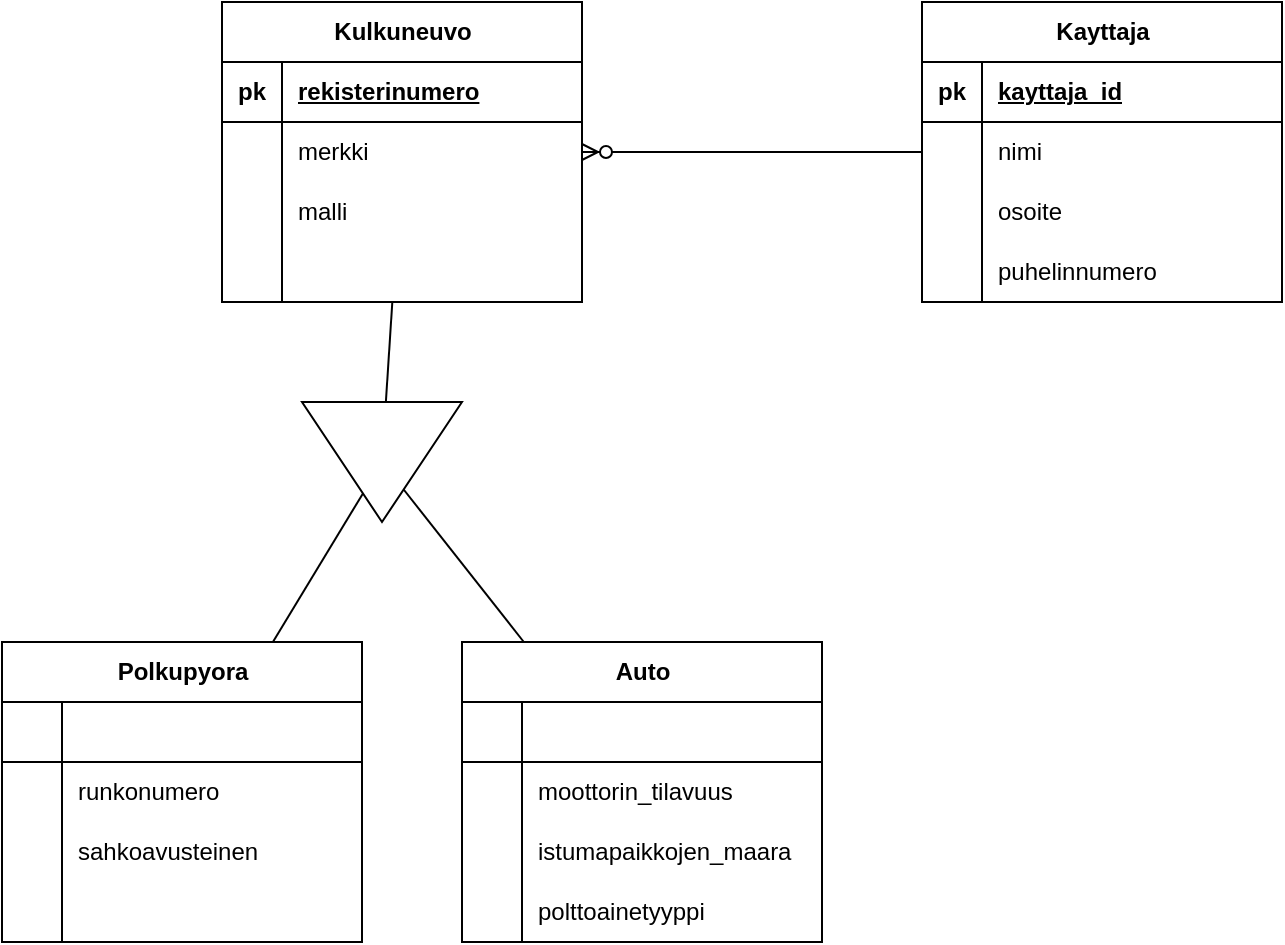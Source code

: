 <mxfile version="23.1.5" type="device">
  <diagram id="R2lEEEUBdFMjLlhIrx00" name="Page-1">
    <mxGraphModel dx="988" dy="592" grid="1" gridSize="10" guides="1" tooltips="1" connect="1" arrows="1" fold="1" page="1" pageScale="1" pageWidth="850" pageHeight="1100" math="0" shadow="0" extFonts="Permanent Marker^https://fonts.googleapis.com/css?family=Permanent+Marker">
      <root>
        <mxCell id="0" />
        <mxCell id="1" parent="0" />
        <mxCell id="cQELI-GNRTg36UzDndMn-18" value="Auto" style="shape=table;startSize=30;container=1;collapsible=1;childLayout=tableLayout;fixedRows=1;rowLines=0;fontStyle=1;align=center;resizeLast=1;html=1;" parent="1" vertex="1">
          <mxGeometry x="330" y="360" width="180" height="150" as="geometry" />
        </mxCell>
        <mxCell id="cQELI-GNRTg36UzDndMn-19" value="" style="shape=tableRow;horizontal=0;startSize=0;swimlaneHead=0;swimlaneBody=0;fillColor=none;collapsible=0;dropTarget=0;points=[[0,0.5],[1,0.5]];portConstraint=eastwest;top=0;left=0;right=0;bottom=1;" parent="cQELI-GNRTg36UzDndMn-18" vertex="1">
          <mxGeometry y="30" width="180" height="30" as="geometry" />
        </mxCell>
        <mxCell id="cQELI-GNRTg36UzDndMn-20" value="" style="shape=partialRectangle;connectable=0;fillColor=none;top=0;left=0;bottom=0;right=0;fontStyle=1;overflow=hidden;whiteSpace=wrap;html=1;" parent="cQELI-GNRTg36UzDndMn-19" vertex="1">
          <mxGeometry width="30" height="30" as="geometry">
            <mxRectangle width="30" height="30" as="alternateBounds" />
          </mxGeometry>
        </mxCell>
        <mxCell id="cQELI-GNRTg36UzDndMn-21" value="" style="shape=partialRectangle;connectable=0;fillColor=none;top=0;left=0;bottom=0;right=0;align=left;spacingLeft=6;fontStyle=5;overflow=hidden;whiteSpace=wrap;html=1;" parent="cQELI-GNRTg36UzDndMn-19" vertex="1">
          <mxGeometry x="30" width="150" height="30" as="geometry">
            <mxRectangle width="150" height="30" as="alternateBounds" />
          </mxGeometry>
        </mxCell>
        <mxCell id="cQELI-GNRTg36UzDndMn-22" value="" style="shape=tableRow;horizontal=0;startSize=0;swimlaneHead=0;swimlaneBody=0;fillColor=none;collapsible=0;dropTarget=0;points=[[0,0.5],[1,0.5]];portConstraint=eastwest;top=0;left=0;right=0;bottom=0;" parent="cQELI-GNRTg36UzDndMn-18" vertex="1">
          <mxGeometry y="60" width="180" height="30" as="geometry" />
        </mxCell>
        <mxCell id="cQELI-GNRTg36UzDndMn-23" value="" style="shape=partialRectangle;connectable=0;fillColor=none;top=0;left=0;bottom=0;right=0;editable=1;overflow=hidden;whiteSpace=wrap;html=1;" parent="cQELI-GNRTg36UzDndMn-22" vertex="1">
          <mxGeometry width="30" height="30" as="geometry">
            <mxRectangle width="30" height="30" as="alternateBounds" />
          </mxGeometry>
        </mxCell>
        <mxCell id="cQELI-GNRTg36UzDndMn-24" value="moottorin_tilavuus" style="shape=partialRectangle;connectable=0;fillColor=none;top=0;left=0;bottom=0;right=0;align=left;spacingLeft=6;overflow=hidden;whiteSpace=wrap;html=1;" parent="cQELI-GNRTg36UzDndMn-22" vertex="1">
          <mxGeometry x="30" width="150" height="30" as="geometry">
            <mxRectangle width="150" height="30" as="alternateBounds" />
          </mxGeometry>
        </mxCell>
        <mxCell id="cQELI-GNRTg36UzDndMn-25" value="" style="shape=tableRow;horizontal=0;startSize=0;swimlaneHead=0;swimlaneBody=0;fillColor=none;collapsible=0;dropTarget=0;points=[[0,0.5],[1,0.5]];portConstraint=eastwest;top=0;left=0;right=0;bottom=0;" parent="cQELI-GNRTg36UzDndMn-18" vertex="1">
          <mxGeometry y="90" width="180" height="30" as="geometry" />
        </mxCell>
        <mxCell id="cQELI-GNRTg36UzDndMn-26" value="" style="shape=partialRectangle;connectable=0;fillColor=none;top=0;left=0;bottom=0;right=0;editable=1;overflow=hidden;whiteSpace=wrap;html=1;" parent="cQELI-GNRTg36UzDndMn-25" vertex="1">
          <mxGeometry width="30" height="30" as="geometry">
            <mxRectangle width="30" height="30" as="alternateBounds" />
          </mxGeometry>
        </mxCell>
        <mxCell id="cQELI-GNRTg36UzDndMn-27" value="istumapaikkojen_maara" style="shape=partialRectangle;connectable=0;fillColor=none;top=0;left=0;bottom=0;right=0;align=left;spacingLeft=6;overflow=hidden;whiteSpace=wrap;html=1;" parent="cQELI-GNRTg36UzDndMn-25" vertex="1">
          <mxGeometry x="30" width="150" height="30" as="geometry">
            <mxRectangle width="150" height="30" as="alternateBounds" />
          </mxGeometry>
        </mxCell>
        <mxCell id="cQELI-GNRTg36UzDndMn-28" value="" style="shape=tableRow;horizontal=0;startSize=0;swimlaneHead=0;swimlaneBody=0;fillColor=none;collapsible=0;dropTarget=0;points=[[0,0.5],[1,0.5]];portConstraint=eastwest;top=0;left=0;right=0;bottom=0;" parent="cQELI-GNRTg36UzDndMn-18" vertex="1">
          <mxGeometry y="120" width="180" height="30" as="geometry" />
        </mxCell>
        <mxCell id="cQELI-GNRTg36UzDndMn-29" value="" style="shape=partialRectangle;connectable=0;fillColor=none;top=0;left=0;bottom=0;right=0;editable=1;overflow=hidden;whiteSpace=wrap;html=1;" parent="cQELI-GNRTg36UzDndMn-28" vertex="1">
          <mxGeometry width="30" height="30" as="geometry">
            <mxRectangle width="30" height="30" as="alternateBounds" />
          </mxGeometry>
        </mxCell>
        <mxCell id="cQELI-GNRTg36UzDndMn-30" value="polttoainetyyppi" style="shape=partialRectangle;connectable=0;fillColor=none;top=0;left=0;bottom=0;right=0;align=left;spacingLeft=6;overflow=hidden;whiteSpace=wrap;html=1;" parent="cQELI-GNRTg36UzDndMn-28" vertex="1">
          <mxGeometry x="30" width="150" height="30" as="geometry">
            <mxRectangle width="150" height="30" as="alternateBounds" />
          </mxGeometry>
        </mxCell>
        <mxCell id="cQELI-GNRTg36UzDndMn-31" value="Polkupyora" style="shape=table;startSize=30;container=1;collapsible=1;childLayout=tableLayout;fixedRows=1;rowLines=0;fontStyle=1;align=center;resizeLast=1;html=1;" parent="1" vertex="1">
          <mxGeometry x="100" y="360" width="180" height="150" as="geometry" />
        </mxCell>
        <mxCell id="cQELI-GNRTg36UzDndMn-32" value="" style="shape=tableRow;horizontal=0;startSize=0;swimlaneHead=0;swimlaneBody=0;fillColor=none;collapsible=0;dropTarget=0;points=[[0,0.5],[1,0.5]];portConstraint=eastwest;top=0;left=0;right=0;bottom=1;" parent="cQELI-GNRTg36UzDndMn-31" vertex="1">
          <mxGeometry y="30" width="180" height="30" as="geometry" />
        </mxCell>
        <mxCell id="cQELI-GNRTg36UzDndMn-33" value="" style="shape=partialRectangle;connectable=0;fillColor=none;top=0;left=0;bottom=0;right=0;fontStyle=1;overflow=hidden;whiteSpace=wrap;html=1;" parent="cQELI-GNRTg36UzDndMn-32" vertex="1">
          <mxGeometry width="30" height="30" as="geometry">
            <mxRectangle width="30" height="30" as="alternateBounds" />
          </mxGeometry>
        </mxCell>
        <mxCell id="cQELI-GNRTg36UzDndMn-34" value="" style="shape=partialRectangle;connectable=0;fillColor=none;top=0;left=0;bottom=0;right=0;align=left;spacingLeft=6;fontStyle=5;overflow=hidden;whiteSpace=wrap;html=1;" parent="cQELI-GNRTg36UzDndMn-32" vertex="1">
          <mxGeometry x="30" width="150" height="30" as="geometry">
            <mxRectangle width="150" height="30" as="alternateBounds" />
          </mxGeometry>
        </mxCell>
        <mxCell id="cQELI-GNRTg36UzDndMn-35" value="" style="shape=tableRow;horizontal=0;startSize=0;swimlaneHead=0;swimlaneBody=0;fillColor=none;collapsible=0;dropTarget=0;points=[[0,0.5],[1,0.5]];portConstraint=eastwest;top=0;left=0;right=0;bottom=0;" parent="cQELI-GNRTg36UzDndMn-31" vertex="1">
          <mxGeometry y="60" width="180" height="30" as="geometry" />
        </mxCell>
        <mxCell id="cQELI-GNRTg36UzDndMn-36" value="" style="shape=partialRectangle;connectable=0;fillColor=none;top=0;left=0;bottom=0;right=0;editable=1;overflow=hidden;whiteSpace=wrap;html=1;" parent="cQELI-GNRTg36UzDndMn-35" vertex="1">
          <mxGeometry width="30" height="30" as="geometry">
            <mxRectangle width="30" height="30" as="alternateBounds" />
          </mxGeometry>
        </mxCell>
        <mxCell id="cQELI-GNRTg36UzDndMn-37" value="runkonumero" style="shape=partialRectangle;connectable=0;fillColor=none;top=0;left=0;bottom=0;right=0;align=left;spacingLeft=6;overflow=hidden;whiteSpace=wrap;html=1;" parent="cQELI-GNRTg36UzDndMn-35" vertex="1">
          <mxGeometry x="30" width="150" height="30" as="geometry">
            <mxRectangle width="150" height="30" as="alternateBounds" />
          </mxGeometry>
        </mxCell>
        <mxCell id="cQELI-GNRTg36UzDndMn-38" value="" style="shape=tableRow;horizontal=0;startSize=0;swimlaneHead=0;swimlaneBody=0;fillColor=none;collapsible=0;dropTarget=0;points=[[0,0.5],[1,0.5]];portConstraint=eastwest;top=0;left=0;right=0;bottom=0;" parent="cQELI-GNRTg36UzDndMn-31" vertex="1">
          <mxGeometry y="90" width="180" height="30" as="geometry" />
        </mxCell>
        <mxCell id="cQELI-GNRTg36UzDndMn-39" value="" style="shape=partialRectangle;connectable=0;fillColor=none;top=0;left=0;bottom=0;right=0;editable=1;overflow=hidden;whiteSpace=wrap;html=1;" parent="cQELI-GNRTg36UzDndMn-38" vertex="1">
          <mxGeometry width="30" height="30" as="geometry">
            <mxRectangle width="30" height="30" as="alternateBounds" />
          </mxGeometry>
        </mxCell>
        <mxCell id="cQELI-GNRTg36UzDndMn-40" value="sahkoavusteinen" style="shape=partialRectangle;connectable=0;fillColor=none;top=0;left=0;bottom=0;right=0;align=left;spacingLeft=6;overflow=hidden;whiteSpace=wrap;html=1;" parent="cQELI-GNRTg36UzDndMn-38" vertex="1">
          <mxGeometry x="30" width="150" height="30" as="geometry">
            <mxRectangle width="150" height="30" as="alternateBounds" />
          </mxGeometry>
        </mxCell>
        <mxCell id="cQELI-GNRTg36UzDndMn-41" value="" style="shape=tableRow;horizontal=0;startSize=0;swimlaneHead=0;swimlaneBody=0;fillColor=none;collapsible=0;dropTarget=0;points=[[0,0.5],[1,0.5]];portConstraint=eastwest;top=0;left=0;right=0;bottom=0;" parent="cQELI-GNRTg36UzDndMn-31" vertex="1">
          <mxGeometry y="120" width="180" height="30" as="geometry" />
        </mxCell>
        <mxCell id="cQELI-GNRTg36UzDndMn-42" value="" style="shape=partialRectangle;connectable=0;fillColor=none;top=0;left=0;bottom=0;right=0;editable=1;overflow=hidden;whiteSpace=wrap;html=1;" parent="cQELI-GNRTg36UzDndMn-41" vertex="1">
          <mxGeometry width="30" height="30" as="geometry">
            <mxRectangle width="30" height="30" as="alternateBounds" />
          </mxGeometry>
        </mxCell>
        <mxCell id="cQELI-GNRTg36UzDndMn-43" value="" style="shape=partialRectangle;connectable=0;fillColor=none;top=0;left=0;bottom=0;right=0;align=left;spacingLeft=6;overflow=hidden;whiteSpace=wrap;html=1;" parent="cQELI-GNRTg36UzDndMn-41" vertex="1">
          <mxGeometry x="30" width="150" height="30" as="geometry">
            <mxRectangle width="150" height="30" as="alternateBounds" />
          </mxGeometry>
        </mxCell>
        <mxCell id="cQELI-GNRTg36UzDndMn-44" value="Kulkuneuvo" style="shape=table;startSize=30;container=1;collapsible=1;childLayout=tableLayout;fixedRows=1;rowLines=0;fontStyle=1;align=center;resizeLast=1;html=1;" parent="1" vertex="1">
          <mxGeometry x="210" y="40" width="180" height="150" as="geometry" />
        </mxCell>
        <mxCell id="cQELI-GNRTg36UzDndMn-45" value="" style="shape=tableRow;horizontal=0;startSize=0;swimlaneHead=0;swimlaneBody=0;fillColor=none;collapsible=0;dropTarget=0;points=[[0,0.5],[1,0.5]];portConstraint=eastwest;top=0;left=0;right=0;bottom=1;" parent="cQELI-GNRTg36UzDndMn-44" vertex="1">
          <mxGeometry y="30" width="180" height="30" as="geometry" />
        </mxCell>
        <mxCell id="cQELI-GNRTg36UzDndMn-46" value="pk" style="shape=partialRectangle;connectable=0;fillColor=none;top=0;left=0;bottom=0;right=0;fontStyle=1;overflow=hidden;whiteSpace=wrap;html=1;" parent="cQELI-GNRTg36UzDndMn-45" vertex="1">
          <mxGeometry width="30" height="30" as="geometry">
            <mxRectangle width="30" height="30" as="alternateBounds" />
          </mxGeometry>
        </mxCell>
        <mxCell id="cQELI-GNRTg36UzDndMn-47" value="rekisterinumero" style="shape=partialRectangle;connectable=0;fillColor=none;top=0;left=0;bottom=0;right=0;align=left;spacingLeft=6;fontStyle=5;overflow=hidden;whiteSpace=wrap;html=1;" parent="cQELI-GNRTg36UzDndMn-45" vertex="1">
          <mxGeometry x="30" width="150" height="30" as="geometry">
            <mxRectangle width="150" height="30" as="alternateBounds" />
          </mxGeometry>
        </mxCell>
        <mxCell id="cQELI-GNRTg36UzDndMn-48" value="" style="shape=tableRow;horizontal=0;startSize=0;swimlaneHead=0;swimlaneBody=0;fillColor=none;collapsible=0;dropTarget=0;points=[[0,0.5],[1,0.5]];portConstraint=eastwest;top=0;left=0;right=0;bottom=0;" parent="cQELI-GNRTg36UzDndMn-44" vertex="1">
          <mxGeometry y="60" width="180" height="30" as="geometry" />
        </mxCell>
        <mxCell id="cQELI-GNRTg36UzDndMn-49" value="" style="shape=partialRectangle;connectable=0;fillColor=none;top=0;left=0;bottom=0;right=0;editable=1;overflow=hidden;whiteSpace=wrap;html=1;" parent="cQELI-GNRTg36UzDndMn-48" vertex="1">
          <mxGeometry width="30" height="30" as="geometry">
            <mxRectangle width="30" height="30" as="alternateBounds" />
          </mxGeometry>
        </mxCell>
        <mxCell id="cQELI-GNRTg36UzDndMn-50" value="merkki" style="shape=partialRectangle;connectable=0;fillColor=none;top=0;left=0;bottom=0;right=0;align=left;spacingLeft=6;overflow=hidden;whiteSpace=wrap;html=1;" parent="cQELI-GNRTg36UzDndMn-48" vertex="1">
          <mxGeometry x="30" width="150" height="30" as="geometry">
            <mxRectangle width="150" height="30" as="alternateBounds" />
          </mxGeometry>
        </mxCell>
        <mxCell id="cQELI-GNRTg36UzDndMn-51" value="" style="shape=tableRow;horizontal=0;startSize=0;swimlaneHead=0;swimlaneBody=0;fillColor=none;collapsible=0;dropTarget=0;points=[[0,0.5],[1,0.5]];portConstraint=eastwest;top=0;left=0;right=0;bottom=0;" parent="cQELI-GNRTg36UzDndMn-44" vertex="1">
          <mxGeometry y="90" width="180" height="30" as="geometry" />
        </mxCell>
        <mxCell id="cQELI-GNRTg36UzDndMn-52" value="" style="shape=partialRectangle;connectable=0;fillColor=none;top=0;left=0;bottom=0;right=0;editable=1;overflow=hidden;whiteSpace=wrap;html=1;" parent="cQELI-GNRTg36UzDndMn-51" vertex="1">
          <mxGeometry width="30" height="30" as="geometry">
            <mxRectangle width="30" height="30" as="alternateBounds" />
          </mxGeometry>
        </mxCell>
        <mxCell id="cQELI-GNRTg36UzDndMn-53" value="malli" style="shape=partialRectangle;connectable=0;fillColor=none;top=0;left=0;bottom=0;right=0;align=left;spacingLeft=6;overflow=hidden;whiteSpace=wrap;html=1;" parent="cQELI-GNRTg36UzDndMn-51" vertex="1">
          <mxGeometry x="30" width="150" height="30" as="geometry">
            <mxRectangle width="150" height="30" as="alternateBounds" />
          </mxGeometry>
        </mxCell>
        <mxCell id="cQELI-GNRTg36UzDndMn-54" value="" style="shape=tableRow;horizontal=0;startSize=0;swimlaneHead=0;swimlaneBody=0;fillColor=none;collapsible=0;dropTarget=0;points=[[0,0.5],[1,0.5]];portConstraint=eastwest;top=0;left=0;right=0;bottom=0;" parent="cQELI-GNRTg36UzDndMn-44" vertex="1">
          <mxGeometry y="120" width="180" height="30" as="geometry" />
        </mxCell>
        <mxCell id="cQELI-GNRTg36UzDndMn-55" value="" style="shape=partialRectangle;connectable=0;fillColor=none;top=0;left=0;bottom=0;right=0;editable=1;overflow=hidden;whiteSpace=wrap;html=1;" parent="cQELI-GNRTg36UzDndMn-54" vertex="1">
          <mxGeometry width="30" height="30" as="geometry">
            <mxRectangle width="30" height="30" as="alternateBounds" />
          </mxGeometry>
        </mxCell>
        <mxCell id="cQELI-GNRTg36UzDndMn-56" value="" style="shape=partialRectangle;connectable=0;fillColor=none;top=0;left=0;bottom=0;right=0;align=left;spacingLeft=6;overflow=hidden;whiteSpace=wrap;html=1;" parent="cQELI-GNRTg36UzDndMn-54" vertex="1">
          <mxGeometry x="30" width="150" height="30" as="geometry">
            <mxRectangle width="150" height="30" as="alternateBounds" />
          </mxGeometry>
        </mxCell>
        <mxCell id="cQELI-GNRTg36UzDndMn-57" value="" style="triangle;whiteSpace=wrap;html=1;rotation=90;" parent="1" vertex="1">
          <mxGeometry x="260" y="230" width="60" height="80" as="geometry" />
        </mxCell>
        <mxCell id="cQELI-GNRTg36UzDndMn-58" value="" style="endArrow=none;html=1;rounded=0;" parent="1" source="cQELI-GNRTg36UzDndMn-57" target="cQELI-GNRTg36UzDndMn-44" edge="1">
          <mxGeometry relative="1" as="geometry">
            <mxPoint x="390" y="270" as="sourcePoint" />
            <mxPoint x="550" y="270" as="targetPoint" />
          </mxGeometry>
        </mxCell>
        <mxCell id="cQELI-GNRTg36UzDndMn-59" value="" style="endArrow=none;html=1;rounded=0;" parent="1" source="cQELI-GNRTg36UzDndMn-57" target="cQELI-GNRTg36UzDndMn-31" edge="1">
          <mxGeometry relative="1" as="geometry">
            <mxPoint x="302" y="250" as="sourcePoint" />
            <mxPoint x="305" y="200" as="targetPoint" />
          </mxGeometry>
        </mxCell>
        <mxCell id="cQELI-GNRTg36UzDndMn-60" value="" style="endArrow=none;html=1;rounded=0;" parent="1" source="cQELI-GNRTg36UzDndMn-57" target="cQELI-GNRTg36UzDndMn-18" edge="1">
          <mxGeometry relative="1" as="geometry">
            <mxPoint x="312" y="260" as="sourcePoint" />
            <mxPoint x="315" y="210" as="targetPoint" />
          </mxGeometry>
        </mxCell>
        <mxCell id="cQELI-GNRTg36UzDndMn-61" value="Kayttaja" style="shape=table;startSize=30;container=1;collapsible=1;childLayout=tableLayout;fixedRows=1;rowLines=0;fontStyle=1;align=center;resizeLast=1;html=1;" parent="1" vertex="1">
          <mxGeometry x="560" y="40" width="180" height="150" as="geometry" />
        </mxCell>
        <mxCell id="cQELI-GNRTg36UzDndMn-62" value="" style="shape=tableRow;horizontal=0;startSize=0;swimlaneHead=0;swimlaneBody=0;fillColor=none;collapsible=0;dropTarget=0;points=[[0,0.5],[1,0.5]];portConstraint=eastwest;top=0;left=0;right=0;bottom=1;" parent="cQELI-GNRTg36UzDndMn-61" vertex="1">
          <mxGeometry y="30" width="180" height="30" as="geometry" />
        </mxCell>
        <mxCell id="cQELI-GNRTg36UzDndMn-63" value="pk" style="shape=partialRectangle;connectable=0;fillColor=none;top=0;left=0;bottom=0;right=0;fontStyle=1;overflow=hidden;whiteSpace=wrap;html=1;" parent="cQELI-GNRTg36UzDndMn-62" vertex="1">
          <mxGeometry width="30" height="30" as="geometry">
            <mxRectangle width="30" height="30" as="alternateBounds" />
          </mxGeometry>
        </mxCell>
        <mxCell id="cQELI-GNRTg36UzDndMn-64" value="kayttaja_id" style="shape=partialRectangle;connectable=0;fillColor=none;top=0;left=0;bottom=0;right=0;align=left;spacingLeft=6;fontStyle=5;overflow=hidden;whiteSpace=wrap;html=1;" parent="cQELI-GNRTg36UzDndMn-62" vertex="1">
          <mxGeometry x="30" width="150" height="30" as="geometry">
            <mxRectangle width="150" height="30" as="alternateBounds" />
          </mxGeometry>
        </mxCell>
        <mxCell id="cQELI-GNRTg36UzDndMn-65" value="" style="shape=tableRow;horizontal=0;startSize=0;swimlaneHead=0;swimlaneBody=0;fillColor=none;collapsible=0;dropTarget=0;points=[[0,0.5],[1,0.5]];portConstraint=eastwest;top=0;left=0;right=0;bottom=0;" parent="cQELI-GNRTg36UzDndMn-61" vertex="1">
          <mxGeometry y="60" width="180" height="30" as="geometry" />
        </mxCell>
        <mxCell id="cQELI-GNRTg36UzDndMn-66" value="" style="shape=partialRectangle;connectable=0;fillColor=none;top=0;left=0;bottom=0;right=0;editable=1;overflow=hidden;whiteSpace=wrap;html=1;" parent="cQELI-GNRTg36UzDndMn-65" vertex="1">
          <mxGeometry width="30" height="30" as="geometry">
            <mxRectangle width="30" height="30" as="alternateBounds" />
          </mxGeometry>
        </mxCell>
        <mxCell id="cQELI-GNRTg36UzDndMn-67" value="nimi" style="shape=partialRectangle;connectable=0;fillColor=none;top=0;left=0;bottom=0;right=0;align=left;spacingLeft=6;overflow=hidden;whiteSpace=wrap;html=1;" parent="cQELI-GNRTg36UzDndMn-65" vertex="1">
          <mxGeometry x="30" width="150" height="30" as="geometry">
            <mxRectangle width="150" height="30" as="alternateBounds" />
          </mxGeometry>
        </mxCell>
        <mxCell id="cQELI-GNRTg36UzDndMn-68" value="" style="shape=tableRow;horizontal=0;startSize=0;swimlaneHead=0;swimlaneBody=0;fillColor=none;collapsible=0;dropTarget=0;points=[[0,0.5],[1,0.5]];portConstraint=eastwest;top=0;left=0;right=0;bottom=0;" parent="cQELI-GNRTg36UzDndMn-61" vertex="1">
          <mxGeometry y="90" width="180" height="30" as="geometry" />
        </mxCell>
        <mxCell id="cQELI-GNRTg36UzDndMn-69" value="" style="shape=partialRectangle;connectable=0;fillColor=none;top=0;left=0;bottom=0;right=0;editable=1;overflow=hidden;whiteSpace=wrap;html=1;" parent="cQELI-GNRTg36UzDndMn-68" vertex="1">
          <mxGeometry width="30" height="30" as="geometry">
            <mxRectangle width="30" height="30" as="alternateBounds" />
          </mxGeometry>
        </mxCell>
        <mxCell id="cQELI-GNRTg36UzDndMn-70" value="osoite" style="shape=partialRectangle;connectable=0;fillColor=none;top=0;left=0;bottom=0;right=0;align=left;spacingLeft=6;overflow=hidden;whiteSpace=wrap;html=1;" parent="cQELI-GNRTg36UzDndMn-68" vertex="1">
          <mxGeometry x="30" width="150" height="30" as="geometry">
            <mxRectangle width="150" height="30" as="alternateBounds" />
          </mxGeometry>
        </mxCell>
        <mxCell id="cQELI-GNRTg36UzDndMn-71" value="" style="shape=tableRow;horizontal=0;startSize=0;swimlaneHead=0;swimlaneBody=0;fillColor=none;collapsible=0;dropTarget=0;points=[[0,0.5],[1,0.5]];portConstraint=eastwest;top=0;left=0;right=0;bottom=0;" parent="cQELI-GNRTg36UzDndMn-61" vertex="1">
          <mxGeometry y="120" width="180" height="30" as="geometry" />
        </mxCell>
        <mxCell id="cQELI-GNRTg36UzDndMn-72" value="" style="shape=partialRectangle;connectable=0;fillColor=none;top=0;left=0;bottom=0;right=0;editable=1;overflow=hidden;whiteSpace=wrap;html=1;" parent="cQELI-GNRTg36UzDndMn-71" vertex="1">
          <mxGeometry width="30" height="30" as="geometry">
            <mxRectangle width="30" height="30" as="alternateBounds" />
          </mxGeometry>
        </mxCell>
        <mxCell id="cQELI-GNRTg36UzDndMn-73" value="puhelinnumero" style="shape=partialRectangle;connectable=0;fillColor=none;top=0;left=0;bottom=0;right=0;align=left;spacingLeft=6;overflow=hidden;whiteSpace=wrap;html=1;" parent="cQELI-GNRTg36UzDndMn-71" vertex="1">
          <mxGeometry x="30" width="150" height="30" as="geometry">
            <mxRectangle width="150" height="30" as="alternateBounds" />
          </mxGeometry>
        </mxCell>
        <mxCell id="cQELI-GNRTg36UzDndMn-75" value="" style="edgeStyle=entityRelationEdgeStyle;fontSize=12;html=1;endArrow=ERzeroToMany;endFill=1;rounded=0;" parent="1" source="cQELI-GNRTg36UzDndMn-61" target="cQELI-GNRTg36UzDndMn-44" edge="1">
          <mxGeometry width="100" height="100" relative="1" as="geometry">
            <mxPoint x="420" y="320" as="sourcePoint" />
            <mxPoint x="520" y="220" as="targetPoint" />
          </mxGeometry>
        </mxCell>
      </root>
    </mxGraphModel>
  </diagram>
</mxfile>

